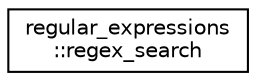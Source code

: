 digraph "Graphical Class Hierarchy"
{
 // LATEX_PDF_SIZE
  edge [fontname="Helvetica",fontsize="10",labelfontname="Helvetica",labelfontsize="10"];
  node [fontname="Helvetica",fontsize="10",shape=record];
  rankdir="LR";
  Node0 [label="regular_expressions\l::regex_search",height=0.2,width=0.4,color="black", fillcolor="white", style="filled",URL="$interfaceregular__expressions_1_1regex__search.html",tooltip="Looks for sequences that match the requested pattern."];
}
